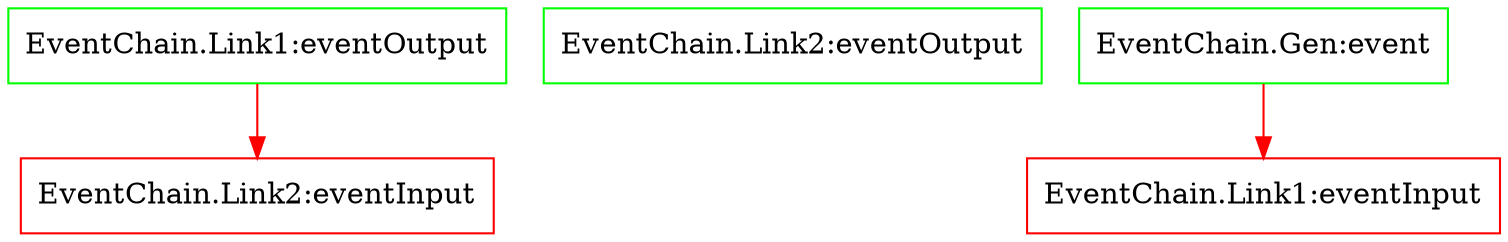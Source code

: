 digraph G
{
  0 [label="EventChain.Link1:eventOutput", color="green", shape=box];
  1 [label="EventChain.Link2:eventOutput", color="green", shape=box];
  2 [label="EventChain.Gen:event", color="green", shape=box];
  3 [label="EventChain.Link1:eventInput", color="red", shape=box];
  4 [label="EventChain.Link2:eventInput", color="red", shape=box];

  2 -> 3 [color="red"];
  0 -> 4 [color="red"];
}
